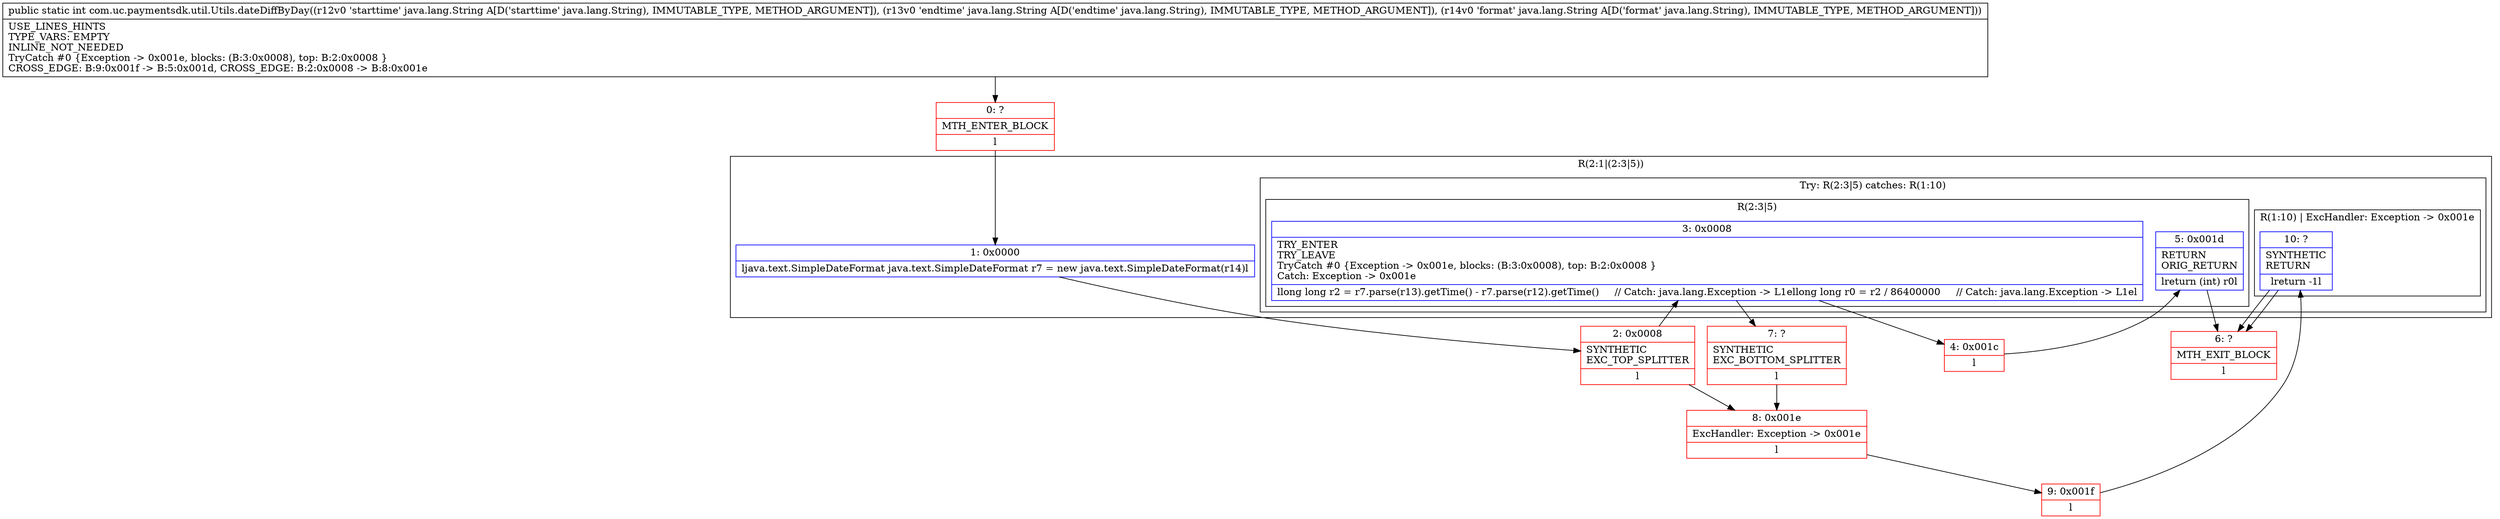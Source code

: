 digraph "CFG forcom.uc.paymentsdk.util.Utils.dateDiffByDay(Ljava\/lang\/String;Ljava\/lang\/String;Ljava\/lang\/String;)I" {
subgraph cluster_Region_1030261257 {
label = "R(2:1|(2:3|5))";
node [shape=record,color=blue];
Node_1 [shape=record,label="{1\:\ 0x0000|ljava.text.SimpleDateFormat java.text.SimpleDateFormat r7 = new java.text.SimpleDateFormat(r14)l}"];
subgraph cluster_TryCatchRegion_1779305450 {
label = "Try: R(2:3|5) catches: R(1:10)";
node [shape=record,color=blue];
subgraph cluster_Region_1007043159 {
label = "R(2:3|5)";
node [shape=record,color=blue];
Node_3 [shape=record,label="{3\:\ 0x0008|TRY_ENTER\lTRY_LEAVE\lTryCatch #0 \{Exception \-\> 0x001e, blocks: (B:3:0x0008), top: B:2:0x0008 \}\lCatch: Exception \-\> 0x001e\l|llong long r2 = r7.parse(r13).getTime() \- r7.parse(r12).getTime()     \/\/ Catch: java.lang.Exception \-\> L1ellong long r0 = r2 \/ 86400000     \/\/ Catch: java.lang.Exception \-\> L1el}"];
Node_5 [shape=record,label="{5\:\ 0x001d|RETURN\lORIG_RETURN\l|lreturn (int) r0l}"];
}
subgraph cluster_Region_526233524 {
label = "R(1:10) | ExcHandler: Exception \-\> 0x001e\l";
node [shape=record,color=blue];
Node_10 [shape=record,label="{10\:\ ?|SYNTHETIC\lRETURN\l|lreturn \-1l}"];
}
}
}
subgraph cluster_Region_526233524 {
label = "R(1:10) | ExcHandler: Exception \-\> 0x001e\l";
node [shape=record,color=blue];
Node_10 [shape=record,label="{10\:\ ?|SYNTHETIC\lRETURN\l|lreturn \-1l}"];
}
Node_0 [shape=record,color=red,label="{0\:\ ?|MTH_ENTER_BLOCK\l|l}"];
Node_2 [shape=record,color=red,label="{2\:\ 0x0008|SYNTHETIC\lEXC_TOP_SPLITTER\l|l}"];
Node_4 [shape=record,color=red,label="{4\:\ 0x001c|l}"];
Node_6 [shape=record,color=red,label="{6\:\ ?|MTH_EXIT_BLOCK\l|l}"];
Node_7 [shape=record,color=red,label="{7\:\ ?|SYNTHETIC\lEXC_BOTTOM_SPLITTER\l|l}"];
Node_8 [shape=record,color=red,label="{8\:\ 0x001e|ExcHandler: Exception \-\> 0x001e\l|l}"];
Node_9 [shape=record,color=red,label="{9\:\ 0x001f|l}"];
MethodNode[shape=record,label="{public static int com.uc.paymentsdk.util.Utils.dateDiffByDay((r12v0 'starttime' java.lang.String A[D('starttime' java.lang.String), IMMUTABLE_TYPE, METHOD_ARGUMENT]), (r13v0 'endtime' java.lang.String A[D('endtime' java.lang.String), IMMUTABLE_TYPE, METHOD_ARGUMENT]), (r14v0 'format' java.lang.String A[D('format' java.lang.String), IMMUTABLE_TYPE, METHOD_ARGUMENT]))  | USE_LINES_HINTS\lTYPE_VARS: EMPTY\lINLINE_NOT_NEEDED\lTryCatch #0 \{Exception \-\> 0x001e, blocks: (B:3:0x0008), top: B:2:0x0008 \}\lCROSS_EDGE: B:9:0x001f \-\> B:5:0x001d, CROSS_EDGE: B:2:0x0008 \-\> B:8:0x001e\l}"];
MethodNode -> Node_0;
Node_1 -> Node_2;
Node_3 -> Node_4;
Node_3 -> Node_7;
Node_5 -> Node_6;
Node_10 -> Node_6;
Node_10 -> Node_6;
Node_0 -> Node_1;
Node_2 -> Node_3;
Node_2 -> Node_8;
Node_4 -> Node_5;
Node_7 -> Node_8;
Node_8 -> Node_9;
Node_9 -> Node_10;
}

